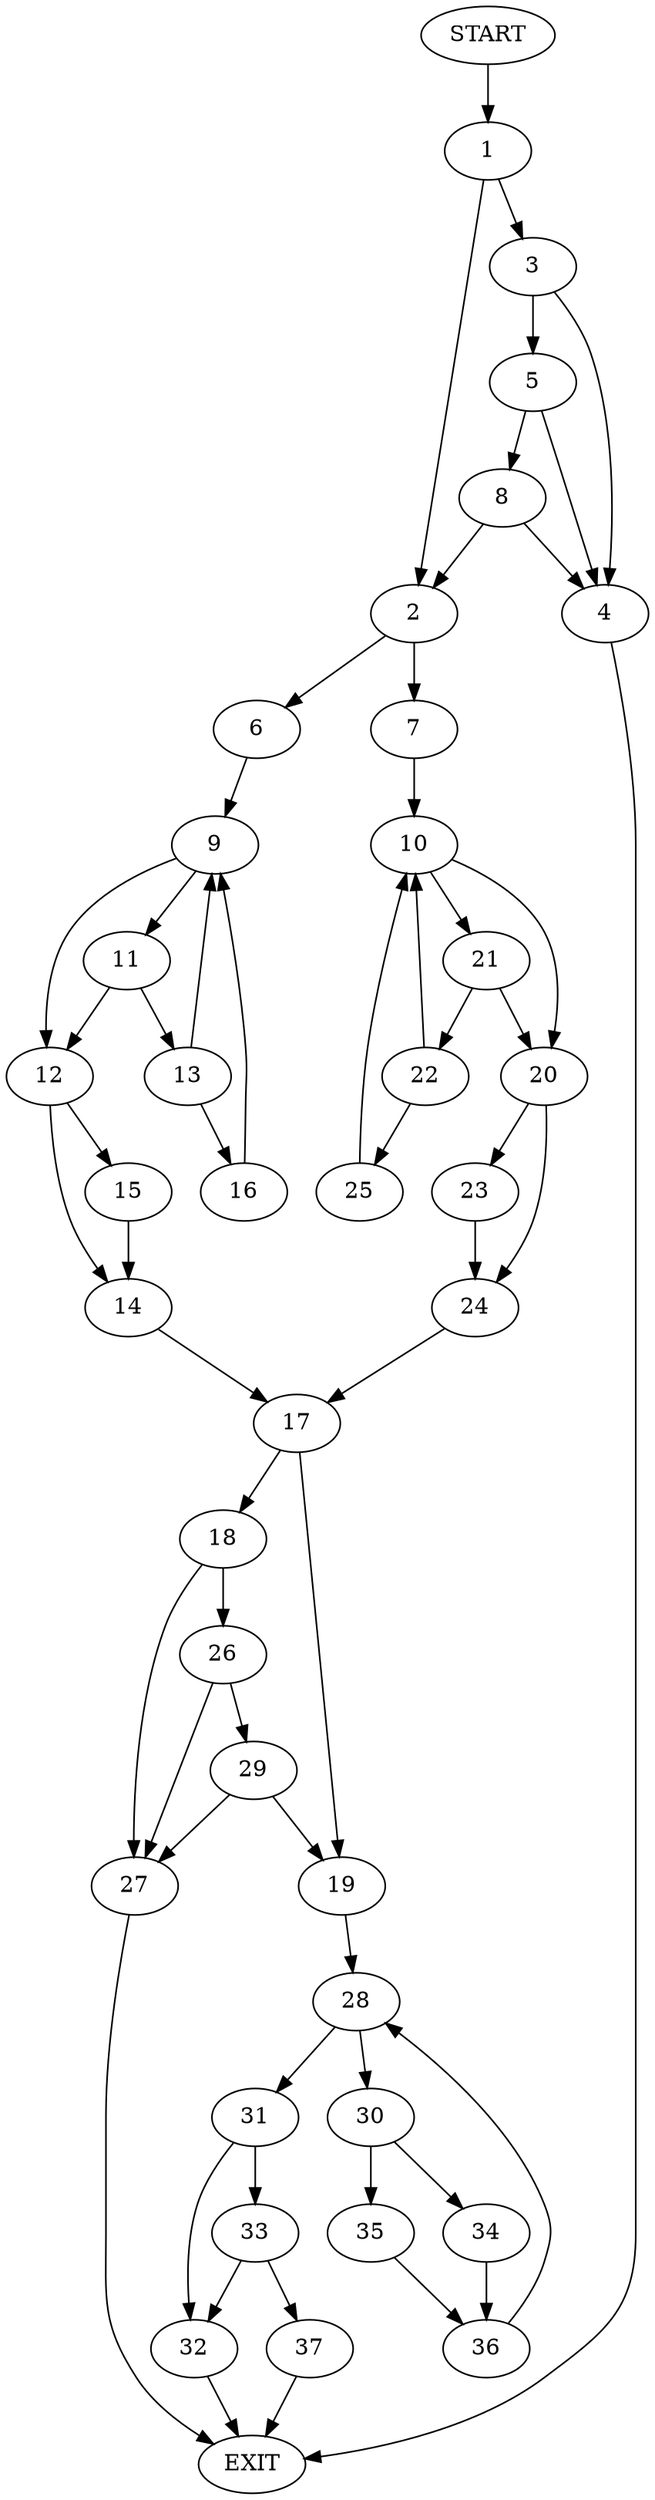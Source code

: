 digraph {
0 [label="START"]
38 [label="EXIT"]
0 -> 1
1 -> 2
1 -> 3
3 -> 4
3 -> 5
2 -> 6
2 -> 7
5 -> 4
5 -> 8
4 -> 38
8 -> 4
8 -> 2
6 -> 9
7 -> 10
9 -> 11
9 -> 12
11 -> 12
11 -> 13
12 -> 14
12 -> 15
13 -> 16
13 -> 9
16 -> 9
14 -> 17
15 -> 14
17 -> 18
17 -> 19
10 -> 20
10 -> 21
21 -> 20
21 -> 22
20 -> 23
20 -> 24
22 -> 25
22 -> 10
25 -> 10
23 -> 24
24 -> 17
18 -> 26
18 -> 27
19 -> 28
27 -> 38
26 -> 29
26 -> 27
29 -> 27
29 -> 19
28 -> 30
28 -> 31
31 -> 32
31 -> 33
30 -> 34
30 -> 35
34 -> 36
35 -> 36
36 -> 28
32 -> 38
33 -> 32
33 -> 37
37 -> 38
}

